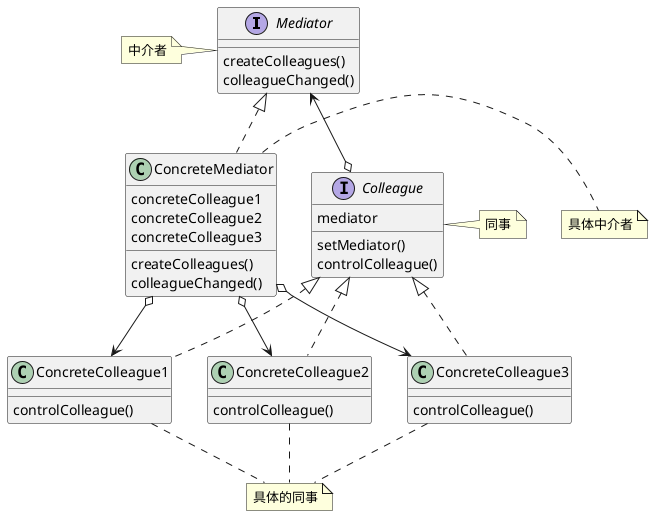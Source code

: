 @startuml

interface Mediator {
    createColleagues()
    colleagueChanged()
}

interface Colleague {
    mediator
    setMediator()
    controlColleague()
}

class ConcreteMediator {
    concreteColleague1
    concreteColleague2
    concreteColleague3
    createColleagues()
    colleagueChanged()
}

class ConcreteColleague1 {
    controlColleague()
}

class ConcreteColleague2 {
    controlColleague()
}

class ConcreteColleague3 {
    controlColleague()
}

Mediator <-o Colleague
ConcreteMediator .up.|> Mediator
ConcreteMediator o-> ConcreteColleague1
ConcreteMediator o--> ConcreteColleague2
ConcreteMediator o--> ConcreteColleague3
ConcreteColleague1 .up.|> Colleague
ConcreteColleague2 .up.|> Colleague
ConcreteColleague3 .up.|> Colleague

note left of Mediator : 中介者
note right of Colleague : 同事
note right of ConcreteMediator : 具体中介者
note "具体的同事" as N1
ConcreteColleague1 .. N1
ConcreteColleague2 .. N1
ConcreteColleague3 .. N1

@enduml
